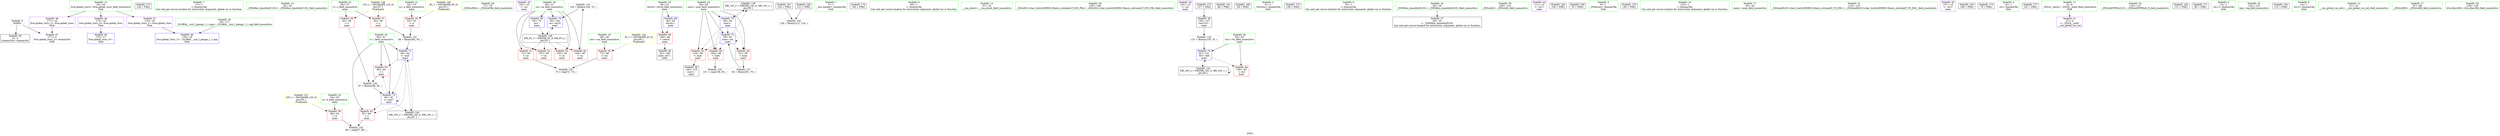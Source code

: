 digraph "SVFG" {
	label="SVFG";

	Node0x55d456ed84f0 [shape=record,color=grey,label="{NodeID: 0\nNullPtr}"];
	Node0x55d456ed84f0 -> Node0x55d456eec8d0[style=solid];
	Node0x55d456ed84f0 -> Node0x55d456eef370[style=solid];
	Node0x55d456f00db0 [shape=record,color=black,label="{NodeID: 173\n134 = PHI()\n}"];
	Node0x55d456ed8ed0 [shape=record,color=green,label="{NodeID: 7\n17\<--1\n\<--dummyObj\nCan only get source location for instruction, argument, global var or function.}"];
	Node0x55d456eeb5d0 [shape=record,color=green,label="{NodeID: 14\n25\<--26\n_ZNSt8ios_base4InitC1Ev\<--_ZNSt8ios_base4InitC1Ev_field_insensitive\n}"];
	Node0x55d456eebb80 [shape=record,color=green,label="{NodeID: 21\n52\<--53\na\<--a_field_insensitive\nmain\n}"];
	Node0x55d456eebb80 -> Node0x55d456eee950[style=solid];
	Node0x55d456eec130 [shape=record,color=green,label="{NodeID: 28\n77\<--78\n_ZNSirsERx\<--_ZNSirsERx_field_insensitive\n}"];
	Node0x55d456eec7d0 [shape=record,color=green,label="{NodeID: 35\n18\<--171\n_GLOBAL__sub_I_paingo_1_1.cpp\<--_GLOBAL__sub_I_paingo_1_1.cpp_field_insensitive\n}"];
	Node0x55d456eec7d0 -> Node0x55d456eef270[style=solid];
	Node0x55d456eece10 [shape=record,color=purple,label="{NodeID: 42\n103\<--10\n\<--.str\nmain\n}"];
	Node0x55d456ef2f90 [shape=record,color=grey,label="{NodeID: 132\n145 = Binary(144, 70, )\n}"];
	Node0x55d456ef2f90 -> Node0x55d456eefa20[style=solid];
	Node0x55d456eee470 [shape=record,color=red,label="{NodeID: 49\n148\<--46\n\<--retval\nmain\n}"];
	Node0x55d456eee470 -> Node0x55d456eecc70[style=solid];
	Node0x55d456ef7b60 [shape=record,color=black,label="{NodeID: 139\nMR_14V_2 = PHI(MR_14V_4, MR_14V_1, )\npts\{59 \}\n}"];
	Node0x55d456ef7b60 -> Node0x55d456eef610[style=dashed];
	Node0x55d456eeea20 [shape=record,color=red,label="{NodeID: 56\n88\<--54\n\<--b\nmain\n}"];
	Node0x55d456eeea20 -> Node0x55d456ef3290[style=solid];
	Node0x55d456ef9c40 [shape=record,color=yellow,style=double,label="{NodeID: 146\n8V_1 = ENCHI(MR_8V_0)\npts\{53 \}\nFun[main]}"];
	Node0x55d456ef9c40 -> Node0x55d456eee950[style=dashed];
	Node0x55d456eeefd0 [shape=record,color=red,label="{NodeID: 63\n96\<--60\n\<--i\nmain\n}"];
	Node0x55d456eeefd0 -> Node0x55d456ef2990[style=solid];
	Node0x55d456eef610 [shape=record,color=blue,label="{NodeID: 70\n58\<--65\nnum\<--\nmain\n}"];
	Node0x55d456eef610 -> Node0x55d456eeec90[style=dashed];
	Node0x55d456eef610 -> Node0x55d456eeed60[style=dashed];
	Node0x55d456eef610 -> Node0x55d456eeee30[style=dashed];
	Node0x55d456eef610 -> Node0x55d456eef7b0[style=dashed];
	Node0x55d456eef610 -> Node0x55d456ef7b60[style=dashed];
	Node0x55d456f007b0 [shape=record,color=black,label="{NodeID: 167\n124 = PHI()\n}"];
	Node0x55d456f007b0 -> Node0x55d456ef2b10[style=solid];
	Node0x55d456ed8880 [shape=record,color=green,label="{NodeID: 1\n7\<--1\n__dso_handle\<--dummyObj\nGlob }"];
	Node0x55d456f00eb0 [shape=record,color=black,label="{NodeID: 174\n136 = PHI()\n}"];
	Node0x55d456eeaa30 [shape=record,color=green,label="{NodeID: 8\n65\<--1\n\<--dummyObj\nCan only get source location for instruction, argument, global var or function.}"];
	Node0x55d456eeb6a0 [shape=record,color=green,label="{NodeID: 15\n31\<--32\n__cxa_atexit\<--__cxa_atexit_field_insensitive\n}"];
	Node0x55d456eebc50 [shape=record,color=green,label="{NodeID: 22\n54\<--55\nb\<--b_field_insensitive\nmain\n}"];
	Node0x55d456eebc50 -> Node0x55d456eeea20[style=solid];
	Node0x55d456eec200 [shape=record,color=green,label="{NodeID: 29\n105\<--106\n_ZStlsISt11char_traitsIcEERSt13basic_ostreamIcT_ES5_PKc\<--_ZStlsISt11char_traitsIcEERSt13basic_ostreamIcT_ES5_PKc_field_insensitive\n}"];
	Node0x55d456eec8d0 [shape=record,color=black,label="{NodeID: 36\n2\<--3\ndummyVal\<--dummyVal\n}"];
	Node0x55d456eecee0 [shape=record,color=purple,label="{NodeID: 43\n133\<--10\n\<--.str\nmain\n}"];
	Node0x55d456ef3110 [shape=record,color=grey,label="{NodeID: 133\n101 = cmp(100, 65, )\n}"];
	Node0x55d456eee540 [shape=record,color=red,label="{NodeID: 50\n73\<--48\n\<--cas\nmain\n}"];
	Node0x55d456eee540 -> Node0x55d456ef3410[style=solid];
	Node0x55d456ef8060 [shape=record,color=black,label="{NodeID: 140\nMR_16V_2 = PHI(MR_16V_4, MR_16V_1, )\npts\{61 \}\n}"];
	Node0x55d456ef8060 -> Node0x55d456eef6e0[style=dashed];
	Node0x55d456eeeaf0 [shape=record,color=red,label="{NodeID: 57\n83\<--56\n\<--c\nmain\n}"];
	Node0x55d456eeeaf0 -> Node0x55d456ef2e10[style=solid];
	Node0x55d456ef9d20 [shape=record,color=yellow,style=double,label="{NodeID: 147\n10V_1 = ENCHI(MR_10V_0)\npts\{55 \}\nFun[main]}"];
	Node0x55d456ef9d20 -> Node0x55d456eeea20[style=dashed];
	Node0x55d456eef0a0 [shape=record,color=red,label="{NodeID: 64\n139\<--62\n\<--rtn\nmain\n}"];
	Node0x55d456eef6e0 [shape=record,color=blue,label="{NodeID: 71\n60\<--84\ni\<--mul\nmain\n}"];
	Node0x55d456eef6e0 -> Node0x55d456eeef00[style=dashed];
	Node0x55d456eef6e0 -> Node0x55d456eeefd0[style=dashed];
	Node0x55d456eef6e0 -> Node0x55d456eef880[style=dashed];
	Node0x55d456eef6e0 -> Node0x55d456ef8060[style=dashed];
	Node0x55d456d47790 [shape=record,color=black,label="{NodeID: 161\n66 = PHI()\n}"];
	Node0x55d456f008b0 [shape=record,color=black,label="{NodeID: 168\n28 = PHI()\n}"];
	Node0x55d456ed8580 [shape=record,color=green,label="{NodeID: 2\n8\<--1\n_ZSt3cin\<--dummyObj\nGlob }"];
	Node0x55d456f00fb0 [shape=record,color=black,label="{NodeID: 175\n138 = PHI()\n}"];
	Node0x55d456eeaac0 [shape=record,color=green,label="{NodeID: 9\n70\<--1\n\<--dummyObj\nCan only get source location for instruction, argument, global var or function.}"];
	Node0x55d456eeb770 [shape=record,color=green,label="{NodeID: 16\n30\<--36\n_ZNSt8ios_base4InitD1Ev\<--_ZNSt8ios_base4InitD1Ev_field_insensitive\n}"];
	Node0x55d456eeb770 -> Node0x55d456eec9d0[style=solid];
	Node0x55d456eebd20 [shape=record,color=green,label="{NodeID: 23\n56\<--57\nc\<--c_field_insensitive\nmain\n}"];
	Node0x55d456eebd20 -> Node0x55d456eeeaf0[style=solid];
	Node0x55d456eebd20 -> Node0x55d456eeebc0[style=solid];
	Node0x55d456eec2d0 [shape=record,color=green,label="{NodeID: 30\n109\<--110\n_ZNSolsEi\<--_ZNSolsEi_field_insensitive\n}"];
	Node0x55d456eec9d0 [shape=record,color=black,label="{NodeID: 37\n29\<--30\n\<--_ZNSt8ios_base4InitD1Ev\nCan only get source location for instruction, argument, global var or function.}"];
	Node0x55d456ef2810 [shape=record,color=grey,label="{NodeID: 127\n92 = Binary(91, 70, )\n}"];
	Node0x55d456ef2810 -> Node0x55d456eef7b0[style=solid];
	Node0x55d456eecfb0 [shape=record,color=purple,label="{NodeID: 44\n111\<--12\n\<--.str.1\nmain\n}"];
	Node0x55d456ef3290 [shape=record,color=grey,label="{NodeID: 134\n89 = cmp(87, 88, )\n}"];
	Node0x55d456eee610 [shape=record,color=red,label="{NodeID: 51\n72\<--50\n\<--ca\nmain\n}"];
	Node0x55d456eee610 -> Node0x55d456ef3410[style=solid];
	Node0x55d456ef8560 [shape=record,color=black,label="{NodeID: 141\nMR_18V_2 = PHI(MR_18V_3, MR_18V_1, )\npts\{63 \}\n}"];
	Node0x55d456ef8560 -> Node0x55d456eef950[style=dashed];
	Node0x55d456ef8560 -> Node0x55d456ef8560[style=dashed];
	Node0x55d456eeebc0 [shape=record,color=red,label="{NodeID: 58\n95\<--56\n\<--c\nmain\n}"];
	Node0x55d456eeebc0 -> Node0x55d456ef2990[style=solid];
	Node0x55d456ef9e00 [shape=record,color=yellow,style=double,label="{NodeID: 148\n12V_1 = ENCHI(MR_12V_0)\npts\{57 \}\nFun[main]}"];
	Node0x55d456ef9e00 -> Node0x55d456eeeaf0[style=dashed];
	Node0x55d456ef9e00 -> Node0x55d456eeebc0[style=dashed];
	Node0x55d456eef170 [shape=record,color=blue,label="{NodeID: 65\n175\<--17\nllvm.global_ctors_0\<--\nGlob }"];
	Node0x55d456eef7b0 [shape=record,color=blue,label="{NodeID: 72\n58\<--92\nnum\<--inc\nmain\n}"];
	Node0x55d456eef7b0 -> Node0x55d456eeec90[style=dashed];
	Node0x55d456eef7b0 -> Node0x55d456eeed60[style=dashed];
	Node0x55d456eef7b0 -> Node0x55d456eeee30[style=dashed];
	Node0x55d456eef7b0 -> Node0x55d456eef7b0[style=dashed];
	Node0x55d456eef7b0 -> Node0x55d456ef7b60[style=dashed];
	Node0x55d456f00250 [shape=record,color=black,label="{NodeID: 162\n104 = PHI()\n}"];
	Node0x55d456f00980 [shape=record,color=black,label="{NodeID: 169\n76 = PHI()\n}"];
	Node0x55d456ed8680 [shape=record,color=green,label="{NodeID: 3\n9\<--1\n_ZSt4cout\<--dummyObj\nGlob }"];
	Node0x55d456f010b0 [shape=record,color=black,label="{NodeID: 176\n140 = PHI()\n}"];
	Node0x55d456eeab90 [shape=record,color=green,label="{NodeID: 10\n125\<--1\n\<--dummyObj\nCan only get source location for instruction, argument, global var or function.}"];
	Node0x55d456eeb840 [shape=record,color=green,label="{NodeID: 17\n43\<--44\nmain\<--main_field_insensitive\n}"];
	Node0x55d456eebdf0 [shape=record,color=green,label="{NodeID: 24\n58\<--59\nnum\<--num_field_insensitive\nmain\n}"];
	Node0x55d456eebdf0 -> Node0x55d456eeec90[style=solid];
	Node0x55d456eebdf0 -> Node0x55d456eeed60[style=solid];
	Node0x55d456eebdf0 -> Node0x55d456eeee30[style=solid];
	Node0x55d456eebdf0 -> Node0x55d456eef610[style=solid];
	Node0x55d456eebdf0 -> Node0x55d456eef7b0[style=solid];
	Node0x55d456eec3d0 [shape=record,color=green,label="{NodeID: 31\n114\<--115\n_ZSt4endlIcSt11char_traitsIcEERSt13basic_ostreamIT_T0_ES6_\<--_ZSt4endlIcSt11char_traitsIcEERSt13basic_ostreamIT_T0_ES6__field_insensitive\n}"];
	Node0x55d456eecad0 [shape=record,color=black,label="{NodeID: 38\n120\<--119\nconv\<--\nmain\n}"];
	Node0x55d456ef2990 [shape=record,color=grey,label="{NodeID: 128\n97 = Binary(96, 95, )\n}"];
	Node0x55d456ef2990 -> Node0x55d456eef880[style=solid];
	Node0x55d456eed080 [shape=record,color=purple,label="{NodeID: 45\n137\<--14\n\<--.str.2\nmain\n}"];
	Node0x55d456ef3410 [shape=record,color=grey,label="{NodeID: 135\n74 = cmp(72, 73, )\n}"];
	Node0x55d456eee6e0 [shape=record,color=red,label="{NodeID: 52\n107\<--50\n\<--ca\nmain\n}"];
	Node0x55d456eeec90 [shape=record,color=red,label="{NodeID: 59\n91\<--58\n\<--num\nmain\n}"];
	Node0x55d456eeec90 -> Node0x55d456ef2810[style=solid];
	Node0x55d456eef270 [shape=record,color=blue,label="{NodeID: 66\n176\<--18\nllvm.global_ctors_1\<--_GLOBAL__sub_I_paingo_1_1.cpp\nGlob }"];
	Node0x55d456eef880 [shape=record,color=blue,label="{NodeID: 73\n60\<--97\ni\<--mul7\nmain\n}"];
	Node0x55d456eef880 -> Node0x55d456eeef00[style=dashed];
	Node0x55d456eef880 -> Node0x55d456eeefd0[style=dashed];
	Node0x55d456eef880 -> Node0x55d456eef880[style=dashed];
	Node0x55d456eef880 -> Node0x55d456ef8060[style=dashed];
	Node0x55d456f003b0 [shape=record,color=black,label="{NodeID: 163\n108 = PHI()\n}"];
	Node0x55d456f00ab0 [shape=record,color=black,label="{NodeID: 170\n79 = PHI()\n}"];
	Node0x55d456ed8970 [shape=record,color=green,label="{NodeID: 4\n10\<--1\n.str\<--dummyObj\nGlob }"];
	Node0x55d456f011b0 [shape=record,color=black,label="{NodeID: 177\n141 = PHI()\n}"];
	Node0x55d456eeb420 [shape=record,color=green,label="{NodeID: 11\n4\<--6\n_ZStL8__ioinit\<--_ZStL8__ioinit_field_insensitive\nGlob }"];
	Node0x55d456eeb420 -> Node0x55d456eecd40[style=solid];
	Node0x55d456eeb910 [shape=record,color=green,label="{NodeID: 18\n46\<--47\nretval\<--retval_field_insensitive\nmain\n}"];
	Node0x55d456eeb910 -> Node0x55d456eee470[style=solid];
	Node0x55d456eeb910 -> Node0x55d456eef470[style=solid];
	Node0x55d456eebec0 [shape=record,color=green,label="{NodeID: 25\n60\<--61\ni\<--i_field_insensitive\nmain\n}"];
	Node0x55d456eebec0 -> Node0x55d456eeef00[style=solid];
	Node0x55d456eebec0 -> Node0x55d456eeefd0[style=solid];
	Node0x55d456eebec0 -> Node0x55d456eef6e0[style=solid];
	Node0x55d456eebec0 -> Node0x55d456eef880[style=solid];
	Node0x55d456eec4d0 [shape=record,color=green,label="{NodeID: 32\n116\<--117\n_ZNSolsEPFRSoS_E\<--_ZNSolsEPFRSoS_E_field_insensitive\n}"];
	Node0x55d456eecba0 [shape=record,color=black,label="{NodeID: 39\n130\<--127\nconv15\<--\nmain\n}"];
	Node0x55d456eecba0 -> Node0x55d456ef2c90[style=solid];
	Node0x55d456ef2b10 [shape=record,color=grey,label="{NodeID: 129\n126 = Binary(121, 124, )\n}"];
	Node0x55d456eed150 [shape=record,color=purple,label="{NodeID: 46\n175\<--16\nllvm.global_ctors_0\<--llvm.global_ctors\nGlob }"];
	Node0x55d456eed150 -> Node0x55d456eef170[style=solid];
	Node0x55d456eee7b0 [shape=record,color=red,label="{NodeID: 53\n135\<--50\n\<--ca\nmain\n}"];
	Node0x55d456eeed60 [shape=record,color=red,label="{NodeID: 60\n100\<--58\n\<--num\nmain\n}"];
	Node0x55d456eeed60 -> Node0x55d456ef3110[style=solid];
	Node0x55d456eef370 [shape=record,color=blue, style = dotted,label="{NodeID: 67\n177\<--3\nllvm.global_ctors_2\<--dummyVal\nGlob }"];
	Node0x55d456eef950 [shape=record,color=blue,label="{NodeID: 74\n62\<--131\nrtn\<--add\nmain\n}"];
	Node0x55d456eef950 -> Node0x55d456eef0a0[style=dashed];
	Node0x55d456eef950 -> Node0x55d456ef8560[style=dashed];
	Node0x55d456f004b0 [shape=record,color=black,label="{NodeID: 164\n112 = PHI()\n}"];
	Node0x55d456f00bb0 [shape=record,color=black,label="{NodeID: 171\n80 = PHI()\n}"];
	Node0x55d456ed8db0 [shape=record,color=green,label="{NodeID: 5\n12\<--1\n.str.1\<--dummyObj\nGlob }"];
	Node0x55d456eeb4b0 [shape=record,color=green,label="{NodeID: 12\n16\<--20\nllvm.global_ctors\<--llvm.global_ctors_field_insensitive\nGlob }"];
	Node0x55d456eeb4b0 -> Node0x55d456eed150[style=solid];
	Node0x55d456eeb4b0 -> Node0x55d456eed250[style=solid];
	Node0x55d456eeb4b0 -> Node0x55d456eee370[style=solid];
	Node0x55d456eeb9e0 [shape=record,color=green,label="{NodeID: 19\n48\<--49\ncas\<--cas_field_insensitive\nmain\n}"];
	Node0x55d456eeb9e0 -> Node0x55d456eee540[style=solid];
	Node0x55d456eebf90 [shape=record,color=green,label="{NodeID: 26\n62\<--63\nrtn\<--rtn_field_insensitive\nmain\n}"];
	Node0x55d456eebf90 -> Node0x55d456eef0a0[style=solid];
	Node0x55d456eebf90 -> Node0x55d456eef950[style=solid];
	Node0x55d456eec5d0 [shape=record,color=green,label="{NodeID: 33\n122\<--123\nlog\<--log_field_insensitive\n}"];
	Node0x55d456eecc70 [shape=record,color=black,label="{NodeID: 40\n45\<--148\nmain_ret\<--\nmain\n}"];
	Node0x55d456ef2c90 [shape=record,color=grey,label="{NodeID: 130\n131 = Binary(130, 70, )\n}"];
	Node0x55d456ef2c90 -> Node0x55d456eef950[style=solid];
	Node0x55d456eed250 [shape=record,color=purple,label="{NodeID: 47\n176\<--16\nllvm.global_ctors_1\<--llvm.global_ctors\nGlob }"];
	Node0x55d456eed250 -> Node0x55d456eef270[style=solid];
	Node0x55d456eee880 [shape=record,color=red,label="{NodeID: 54\n144\<--50\n\<--ca\nmain\n}"];
	Node0x55d456eee880 -> Node0x55d456ef2f90[style=solid];
	Node0x55d456ef9a80 [shape=record,color=yellow,style=double,label="{NodeID: 144\n4V_1 = ENCHI(MR_4V_0)\npts\{49 \}\nFun[main]}"];
	Node0x55d456ef9a80 -> Node0x55d456eee540[style=dashed];
	Node0x55d456eeee30 [shape=record,color=red,label="{NodeID: 61\n119\<--58\n\<--num\nmain\n}"];
	Node0x55d456eeee30 -> Node0x55d456eecad0[style=solid];
	Node0x55d456eef470 [shape=record,color=blue,label="{NodeID: 68\n46\<--65\nretval\<--\nmain\n}"];
	Node0x55d456eef470 -> Node0x55d456eee470[style=dashed];
	Node0x55d456eefa20 [shape=record,color=blue,label="{NodeID: 75\n50\<--145\nca\<--inc22\nmain\n}"];
	Node0x55d456eefa20 -> Node0x55d456ef7660[style=dashed];
	Node0x55d456f005b0 [shape=record,color=black,label="{NodeID: 165\n113 = PHI()\n}"];
	Node0x55d456f00c80 [shape=record,color=black,label="{NodeID: 172\n127 = PHI()\n}"];
	Node0x55d456f00c80 -> Node0x55d456eecba0[style=solid];
	Node0x55d456ed8e40 [shape=record,color=green,label="{NodeID: 6\n14\<--1\n.str.2\<--dummyObj\nGlob }"];
	Node0x55d456eeb540 [shape=record,color=green,label="{NodeID: 13\n21\<--22\n__cxx_global_var_init\<--__cxx_global_var_init_field_insensitive\n}"];
	Node0x55d456eebab0 [shape=record,color=green,label="{NodeID: 20\n50\<--51\nca\<--ca_field_insensitive\nmain\n}"];
	Node0x55d456eebab0 -> Node0x55d456eee610[style=solid];
	Node0x55d456eebab0 -> Node0x55d456eee6e0[style=solid];
	Node0x55d456eebab0 -> Node0x55d456eee7b0[style=solid];
	Node0x55d456eebab0 -> Node0x55d456eee880[style=solid];
	Node0x55d456eebab0 -> Node0x55d456eef540[style=solid];
	Node0x55d456eebab0 -> Node0x55d456eefa20[style=solid];
	Node0x55d456eec060 [shape=record,color=green,label="{NodeID: 27\n67\<--68\n_ZNSirsERi\<--_ZNSirsERi_field_insensitive\n}"];
	Node0x55d456eec6d0 [shape=record,color=green,label="{NodeID: 34\n128\<--129\nllvm.floor.f64\<--llvm.floor.f64_field_insensitive\n}"];
	Node0x55d456eecd40 [shape=record,color=purple,label="{NodeID: 41\n27\<--4\n\<--_ZStL8__ioinit\n__cxx_global_var_init\n}"];
	Node0x55d456ef2e10 [shape=record,color=grey,label="{NodeID: 131\n84 = Binary(82, 83, )\n}"];
	Node0x55d456ef2e10 -> Node0x55d456eef6e0[style=solid];
	Node0x55d456eee370 [shape=record,color=purple,label="{NodeID: 48\n177\<--16\nllvm.global_ctors_2\<--llvm.global_ctors\nGlob }"];
	Node0x55d456eee370 -> Node0x55d456eef370[style=solid];
	Node0x55d456ef7660 [shape=record,color=black,label="{NodeID: 138\nMR_6V_3 = PHI(MR_6V_4, MR_6V_2, )\npts\{51 \}\n}"];
	Node0x55d456ef7660 -> Node0x55d456eee610[style=dashed];
	Node0x55d456ef7660 -> Node0x55d456eee6e0[style=dashed];
	Node0x55d456ef7660 -> Node0x55d456eee7b0[style=dashed];
	Node0x55d456ef7660 -> Node0x55d456eee880[style=dashed];
	Node0x55d456ef7660 -> Node0x55d456eefa20[style=dashed];
	Node0x55d456eee950 [shape=record,color=red,label="{NodeID: 55\n82\<--52\n\<--a\nmain\n}"];
	Node0x55d456eee950 -> Node0x55d456ef2e10[style=solid];
	Node0x55d456eeef00 [shape=record,color=red,label="{NodeID: 62\n87\<--60\n\<--i\nmain\n}"];
	Node0x55d456eeef00 -> Node0x55d456ef3290[style=solid];
	Node0x55d456eef540 [shape=record,color=blue,label="{NodeID: 69\n50\<--70\nca\<--\nmain\n}"];
	Node0x55d456eef540 -> Node0x55d456ef7660[style=dashed];
	Node0x55d456f00680 [shape=record,color=black,label="{NodeID: 166\n121 = PHI()\n}"];
	Node0x55d456f00680 -> Node0x55d456ef2b10[style=solid];
}
